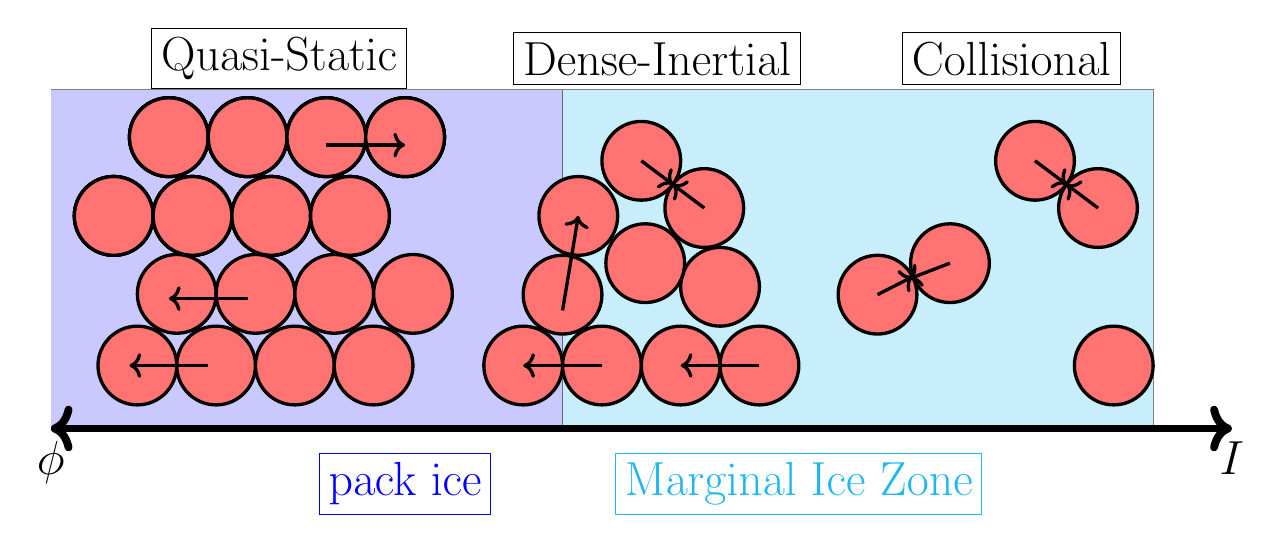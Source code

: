 
\begin{tikzpicture}[scale = 1]


    \def \b {0};
    \def \c {0.1};
    \def \d {0.1};
    \def \r {2.3};

    \draw[fill=blue!42, opacity = 0.5] (0,-0.5) -- (6.5, -0.5) -- (6.5,3.8) -- (0,3.8 );

    \draw[fill=cyan!42, opacity = 0.5] (6.5, -0.5) -- (14, -0.5) -- (14,3.8) -- (6.5,3.8 );

    \node[draw] at  (2.9, 4.2) { \LARGE Quasi-Static};
    % \node[draw] at (-4,2.7-3.7) { \LARGE Collision};

    \foreach \x in {1, ..., 4}
            \draw [color=black, fill=red!55,very thick] (\x + \b+0.1, 0.3) circle (0.5);

        \foreach \x in {1.5, ..., 4.5}
            \draw [color=black, fill=red!55, very thick] (\x + \b+0.1, 1.21) circle (0.5);

    \foreach \x in {1, ..., 4}
        \foreach \y in {1.5, ..., 4.5}
            \draw [color=black, fill=red!55,very thick] (\x + \b-0.2, 2.2) circle (0.5);


    \foreach \x in {1.5, ..., 4.5}
        \foreach \y in {1.5, ..., 4.5}
            \draw [color=black, fill=red!55,very thick] (\x + \b, 3.2) circle (0.5);

        

    \draw [very thick, ->] (3.5 + \b, 3.1) -- ( 3.5+ \b + 1 , 3.1);
    
    \draw [very thick, ->] (2.5 + \b, 1.15) -- ( 2.5+ \b -1  , 1.15);

    \draw [very thick, ->] (2. + \b, 0.3) -- ( 2.+ \b -1  , 0.3);


    \def \b {5};
    \def \c {0.1};
    \def \d {0.1};
    \def \r {2.3};


    \node[draw] at  (2.7+\b, 4.2) { \LARGE Dense-Inertial};
    % \node[draw] at (-4,2.7-3.7) { \LARGE Collision};

    \foreach \x in {1, ..., 4}
            \draw [color=black, fill=red!55,very thick] (\x + \b, 0.3) circle (0.5);

    % \foreach \x in {1.5, ..., 3.5}
    %         \draw [color=black, fill=red!55, very thick] (\x + \b, 1.3) circle (0.5);
            
    \draw [color=black, fill=red!55, very thick] (1.5 + \b, 1.2) circle (0.5);       
    \draw [color=black, fill=red!55, very thick] (3.5 + \b, 1.3) circle (0.5);  
    \draw [color=black, fill=red!55, very thick] (2.55 + \b, 1.6) circle (0.5);
    \draw [color=black, fill=red!55, very thick] (3.3 + \b, 2.3) circle (0.5);
    \draw [color=black, fill=red!55, very thick] (1.7 + \b, 2.2) circle (0.5);
    \draw [color=black, fill=red!55, very thick] (2.5 + \b, 2.9) circle (0.5);


        
    \draw [very thick, ->] (2.5 + \b, 2.9) -- (2.9 + \b, 2.6);
    \draw [very thick, ->] (3.3 + \b, 2.3) -- (2.9 + \b, 2.6);
    
   \draw [very thick, ->] (1.5 + \b, 1.) -- (1.7 + \b, 2.2);

    \draw [very thick, ->] (2. + \b, 0.3) -- ( 2.+ \b -1  , 0.3);
    \draw [very thick, ->] (4. + \b, 0.3) -- ( 4.+ \b -1  , 0.3);


    \def \b {10};
    \def \c {0.1};
    \def \d {0.1};
    \def \r {2.3};


    \node[draw] at  (2.2+\b, 4.2) { \LARGE Collisional};
            
    \draw [color=black, fill=red!55, very thick] (.5 + \b, 1.2) circle (0.5);    
    \draw [color=black, fill=red!55, very thick] (1.42 + \b, 1.6) circle (0.5);
    \draw [color=black, fill=red!55, very thick] (3.5 + \b, 0.3) circle (0.5);  
    \draw [color=black, fill=red!55, very thick] (3.3 + \b, 2.3) circle (0.5);
    \draw [color=black, fill=red!55, very thick] (2.5 + \b, 2.9) circle (0.5);


        
    \draw [very thick, ->] (2.5 + \b, 2.9) -- (2.9 + \b, 2.6);
    \draw [very thick, ->] (3.3 + \b, 2.3) -- (2.9 + \b, 2.6);

    \draw [very thick, ->] (.5 + \b, 1.2) -- (0.95 + \b, 1.43);
    \draw [very thick, ->] (1.42 + \b, 1.6) -- (0.9 + \b, 1.4);

    \draw [very thick, line width = 1mm, <->] (0 , -0.5) node[below] {\LARGE $\phi$} -- (15, -0.5) node[below] {\LARGE $I$};


    \node[draw, color = blue] at (4.5, -1.2) {\LARGE pack ice};


    \node[draw, color = cyan!88] at (9.5, -1.2) {\LARGE{Marginal Ice Zone}};
\end{tikzpicture}
